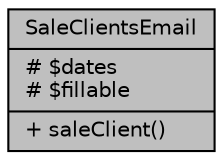 digraph "SaleClientsEmail"
{
 // LATEX_PDF_SIZE
  bgcolor="transparent";
  edge [fontname="Helvetica",fontsize="10",labelfontname="Helvetica",labelfontsize="10"];
  node [fontname="Helvetica",fontsize="10",shape=record];
  Node1 [label="{SaleClientsEmail\n|# $dates\l# $fillable\l|+ saleClient()\l}",height=0.2,width=0.4,color="black", fillcolor="grey75", style="filled", fontcolor="black",tooltip="[descripción detallada]"];
}
